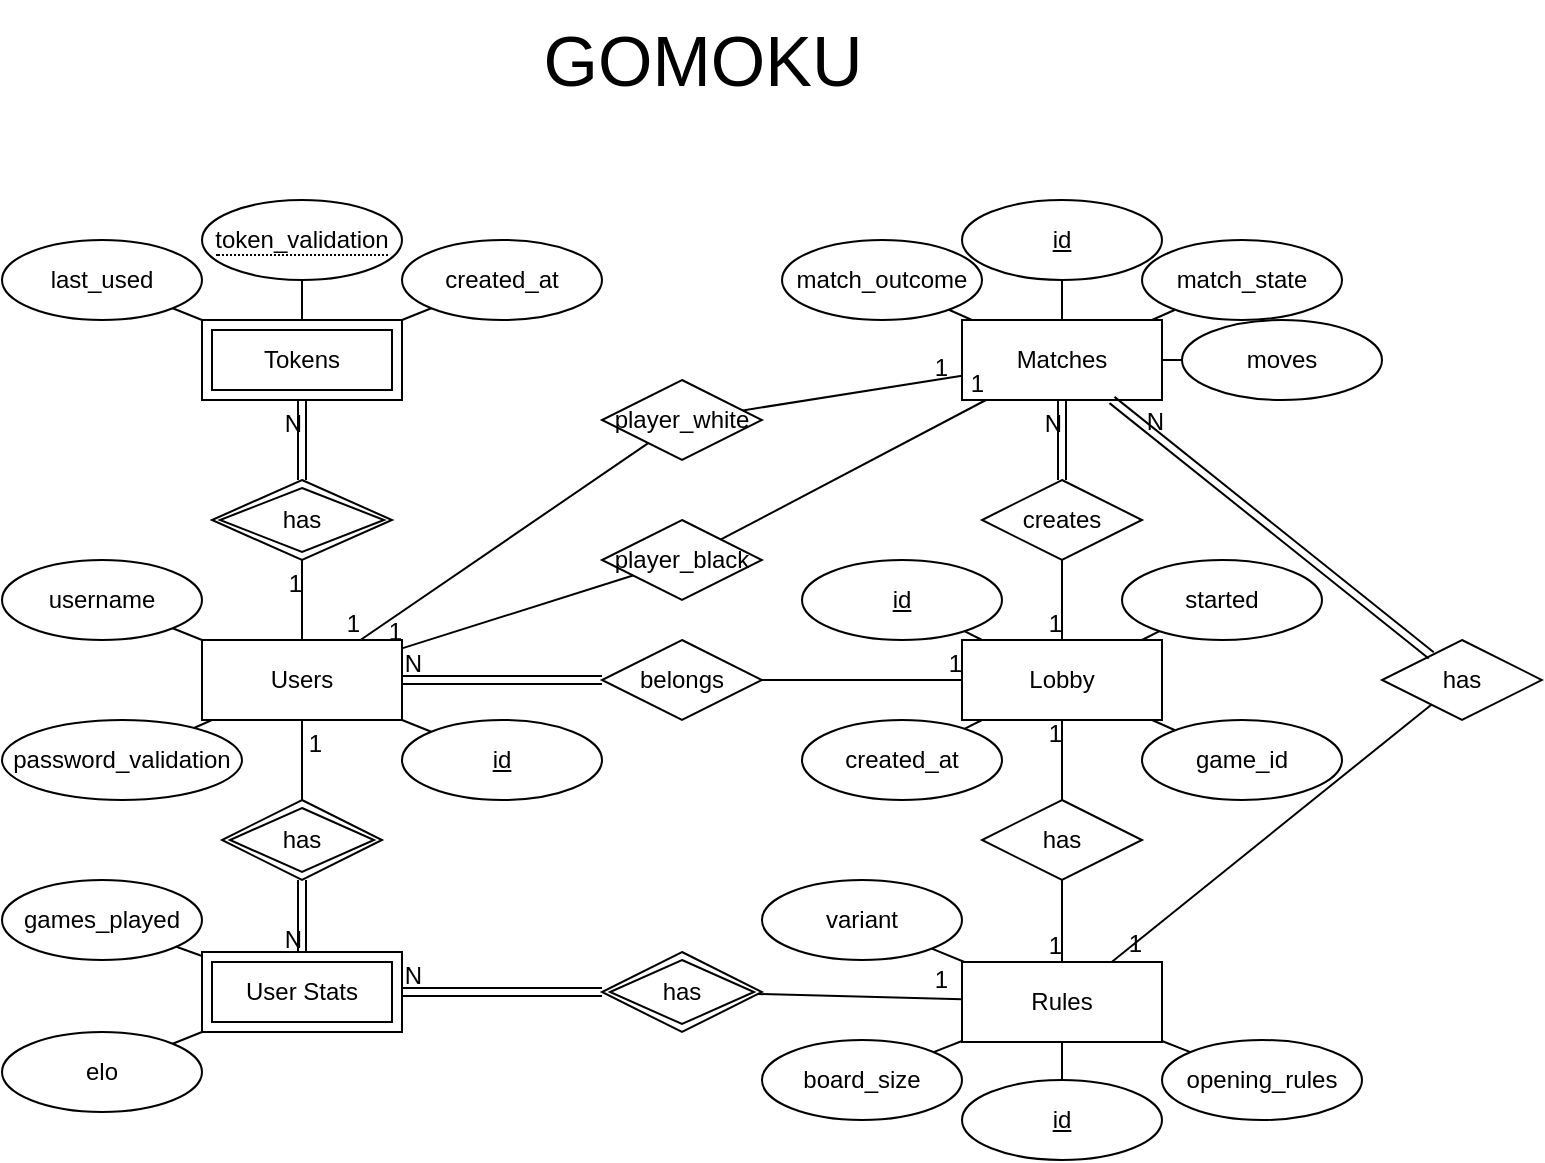 <mxfile version="22.1.2" type="device" pages="2">
  <diagram name="diagram wo res" id="w9ihNUBb9Rjg-Ea71THt">
    <mxGraphModel dx="1416" dy="818" grid="1" gridSize="10" guides="1" tooltips="1" connect="1" arrows="1" fold="1" page="0" pageScale="1" pageWidth="827" pageHeight="1169" math="0" shadow="0">
      <root>
        <mxCell id="0" />
        <mxCell id="1" parent="0" />
        <mxCell id="57" value="GOMOKU" style="text;html=1;align=center;verticalAlign=middle;resizable=0;points=[];autosize=1;strokeColor=none;fillColor=none;fontSize=35;" parent="1" vertex="1">
          <mxGeometry x="390" y="150" width="180" height="60" as="geometry" />
        </mxCell>
        <mxCell id="2Wch5md70ntPF7iY55qb-350" value="" style="group" vertex="1" connectable="0" parent="1">
          <mxGeometry x="130" y="250" width="770" height="480" as="geometry" />
        </mxCell>
        <mxCell id="339" value="player_black" style="shape=rhombus;perimeter=rhombusPerimeter;whiteSpace=wrap;html=1;align=center;" parent="2Wch5md70ntPF7iY55qb-350" vertex="1">
          <mxGeometry x="300" y="160" width="80" height="40" as="geometry" />
        </mxCell>
        <mxCell id="yqkwtP5y6iGvj30xNfCS-2" value="Users" style="whiteSpace=wrap;html=1;align=center;container=0;" parent="2Wch5md70ntPF7iY55qb-350" vertex="1">
          <mxGeometry x="100" y="220" width="100" height="40" as="geometry" />
        </mxCell>
        <mxCell id="yqkwtP5y6iGvj30xNfCS-3" value="username" style="ellipse;whiteSpace=wrap;html=1;align=center;container=0;" parent="2Wch5md70ntPF7iY55qb-350" vertex="1">
          <mxGeometry y="180" width="100" height="40" as="geometry" />
        </mxCell>
        <mxCell id="yqkwtP5y6iGvj30xNfCS-4" value="id" style="ellipse;whiteSpace=wrap;html=1;align=center;fontStyle=4;container=0;" parent="2Wch5md70ntPF7iY55qb-350" vertex="1">
          <mxGeometry x="200" y="260" width="100" height="40" as="geometry" />
        </mxCell>
        <mxCell id="yqkwtP5y6iGvj30xNfCS-15" value="" style="endArrow=none;html=1;rounded=0;" parent="2Wch5md70ntPF7iY55qb-350" source="yqkwtP5y6iGvj30xNfCS-4" target="yqkwtP5y6iGvj30xNfCS-2" edge="1">
          <mxGeometry relative="1" as="geometry">
            <mxPoint x="-81" y="440" as="sourcePoint" />
            <mxPoint x="79" y="440" as="targetPoint" />
          </mxGeometry>
        </mxCell>
        <mxCell id="yqkwtP5y6iGvj30xNfCS-16" value="" style="endArrow=none;html=1;rounded=0;" parent="2Wch5md70ntPF7iY55qb-350" source="yqkwtP5y6iGvj30xNfCS-3" target="yqkwtP5y6iGvj30xNfCS-2" edge="1">
          <mxGeometry relative="1" as="geometry">
            <mxPoint x="-81" y="440" as="sourcePoint" />
            <mxPoint x="79" y="440" as="targetPoint" />
          </mxGeometry>
        </mxCell>
        <mxCell id="yqkwtP5y6iGvj30xNfCS-19" value="elo" style="ellipse;whiteSpace=wrap;html=1;align=center;container=0;" parent="2Wch5md70ntPF7iY55qb-350" vertex="1">
          <mxGeometry y="416" width="100" height="40" as="geometry" />
        </mxCell>
        <mxCell id="yqkwtP5y6iGvj30xNfCS-31" value="password_validation" style="ellipse;whiteSpace=wrap;html=1;align=center;container=0;" parent="2Wch5md70ntPF7iY55qb-350" vertex="1">
          <mxGeometry y="260" width="120" height="40" as="geometry" />
        </mxCell>
        <mxCell id="4" value="match_outcome" style="ellipse;whiteSpace=wrap;html=1;align=center;container=0;" parent="2Wch5md70ntPF7iY55qb-350" vertex="1">
          <mxGeometry x="390" y="20" width="100" height="40" as="geometry" />
        </mxCell>
        <mxCell id="5" value="" style="endArrow=none;html=1;rounded=0;" parent="2Wch5md70ntPF7iY55qb-350" source="287" target="4" edge="1">
          <mxGeometry relative="1" as="geometry">
            <mxPoint x="480" y="60" as="sourcePoint" />
            <mxPoint x="637.5" y="395" as="targetPoint" />
          </mxGeometry>
        </mxCell>
        <mxCell id="19" value="created_at" style="ellipse;whiteSpace=wrap;html=1;align=center;container=0;" parent="2Wch5md70ntPF7iY55qb-350" vertex="1">
          <mxGeometry x="200" y="20" width="100" height="40" as="geometry" />
        </mxCell>
        <mxCell id="20" value="last_used" style="ellipse;whiteSpace=wrap;html=1;align=center;container=0;" parent="2Wch5md70ntPF7iY55qb-350" vertex="1">
          <mxGeometry y="20" width="100" height="40" as="geometry" />
        </mxCell>
        <mxCell id="21" value="" style="endArrow=none;html=1;rounded=0;" parent="2Wch5md70ntPF7iY55qb-350" source="39" target="20" edge="1">
          <mxGeometry relative="1" as="geometry">
            <mxPoint x="-181.0" y="360.0" as="sourcePoint" />
            <mxPoint x="-1" y="290" as="targetPoint" />
          </mxGeometry>
        </mxCell>
        <mxCell id="22" value="" style="endArrow=none;html=1;rounded=0;" parent="2Wch5md70ntPF7iY55qb-350" source="39" target="19" edge="1">
          <mxGeometry relative="1" as="geometry">
            <mxPoint x="-211.046" y="360.0" as="sourcePoint" />
            <mxPoint x="-1" y="290" as="targetPoint" />
          </mxGeometry>
        </mxCell>
        <mxCell id="38" value="has" style="shape=rhombus;double=1;perimeter=rhombusPerimeter;whiteSpace=wrap;html=1;align=center;container=0;" parent="2Wch5md70ntPF7iY55qb-350" vertex="1">
          <mxGeometry x="105" y="140" width="90" height="40" as="geometry" />
        </mxCell>
        <mxCell id="39" value="Tokens" style="shape=ext;margin=3;double=1;whiteSpace=wrap;html=1;align=center;container=0;" parent="2Wch5md70ntPF7iY55qb-350" vertex="1">
          <mxGeometry x="100" y="60" width="100" height="40" as="geometry" />
        </mxCell>
        <mxCell id="44" value="" style="endArrow=none;html=1;rounded=0;" parent="2Wch5md70ntPF7iY55qb-350" source="38" target="yqkwtP5y6iGvj30xNfCS-2" edge="1">
          <mxGeometry relative="1" as="geometry">
            <mxPoint x="-261" y="310" as="sourcePoint" />
            <mxPoint x="-101" y="310" as="targetPoint" />
          </mxGeometry>
        </mxCell>
        <mxCell id="45" value="1" style="resizable=0;html=1;align=right;verticalAlign=bottom;container=0;" parent="44" connectable="0" vertex="1">
          <mxGeometry relative="1" as="geometry">
            <mxPoint as="offset" />
          </mxGeometry>
        </mxCell>
        <mxCell id="77" value="" style="endArrow=none;html=1;rounded=0;" parent="2Wch5md70ntPF7iY55qb-350" source="yqkwtP5y6iGvj30xNfCS-19" target="178" edge="1">
          <mxGeometry width="50" height="50" relative="1" as="geometry">
            <mxPoint x="-30" y="470" as="sourcePoint" />
            <mxPoint x="20" y="420" as="targetPoint" />
          </mxGeometry>
        </mxCell>
        <mxCell id="123" value="" style="shape=link;html=1;rounded=0;" parent="2Wch5md70ntPF7iY55qb-350" source="38" target="39" edge="1">
          <mxGeometry relative="1" as="geometry">
            <mxPoint x="-10" y="280" as="sourcePoint" />
            <mxPoint x="150" y="280" as="targetPoint" />
          </mxGeometry>
        </mxCell>
        <mxCell id="124" value="N" style="resizable=0;html=1;align=right;verticalAlign=bottom;container=0;" parent="123" connectable="0" vertex="1">
          <mxGeometry relative="1" as="geometry">
            <mxPoint as="offset" />
          </mxGeometry>
        </mxCell>
        <mxCell id="130" value="Rules" style="whiteSpace=wrap;html=1;align=center;container=0;" parent="2Wch5md70ntPF7iY55qb-350" vertex="1">
          <mxGeometry x="480" y="381" width="100" height="40" as="geometry" />
        </mxCell>
        <mxCell id="161" value="board_size" style="ellipse;whiteSpace=wrap;html=1;align=center;container=0;" parent="2Wch5md70ntPF7iY55qb-350" vertex="1">
          <mxGeometry x="380" y="420" width="100" height="40" as="geometry" />
        </mxCell>
        <mxCell id="116" value="" style="endArrow=none;html=1;rounded=0;" parent="2Wch5md70ntPF7iY55qb-350" source="130" target="161" edge="1">
          <mxGeometry relative="1" as="geometry">
            <mxPoint x="757.5" y="254.924" as="sourcePoint" />
            <mxPoint x="870.0" y="205.0" as="targetPoint" />
          </mxGeometry>
        </mxCell>
        <mxCell id="162" value="opening_rules" style="ellipse;whiteSpace=wrap;html=1;align=center;container=0;" parent="2Wch5md70ntPF7iY55qb-350" vertex="1">
          <mxGeometry x="580" y="420" width="100" height="40" as="geometry" />
        </mxCell>
        <mxCell id="108" value="" style="endArrow=none;html=1;rounded=0;" parent="2Wch5md70ntPF7iY55qb-350" source="130" target="162" edge="1">
          <mxGeometry relative="1" as="geometry">
            <mxPoint x="807.5" y="255.0" as="sourcePoint" />
            <mxPoint x="870.0" y="285.0" as="targetPoint" />
          </mxGeometry>
        </mxCell>
        <mxCell id="163" value="variant" style="ellipse;whiteSpace=wrap;html=1;align=center;container=0;" parent="2Wch5md70ntPF7iY55qb-350" vertex="1">
          <mxGeometry x="380" y="340" width="100" height="40" as="geometry" />
        </mxCell>
        <mxCell id="119" value="" style="endArrow=none;html=1;rounded=0;" parent="2Wch5md70ntPF7iY55qb-350" source="130" target="163" edge="1">
          <mxGeometry relative="1" as="geometry">
            <mxPoint x="857.5" y="255.0" as="sourcePoint" />
            <mxPoint x="940.0" y="245.0" as="targetPoint" />
          </mxGeometry>
        </mxCell>
        <mxCell id="177" value="&lt;span style=&quot;border-bottom: 1px dotted&quot;&gt;token_validation&lt;/span&gt;" style="ellipse;whiteSpace=wrap;html=1;align=center;container=0;" parent="2Wch5md70ntPF7iY55qb-350" vertex="1">
          <mxGeometry x="100" width="100" height="40" as="geometry" />
        </mxCell>
        <mxCell id="yqkwtP5y6iGvj30xNfCS-44" value="" style="endArrow=none;html=1;rounded=0;" parent="2Wch5md70ntPF7iY55qb-350" source="39" target="177" edge="1">
          <mxGeometry relative="1" as="geometry">
            <mxPoint x="-231.0" y="340.0" as="sourcePoint" />
            <mxPoint x="-250.0" y="400.0" as="targetPoint" />
          </mxGeometry>
        </mxCell>
        <mxCell id="178" value="User Stats" style="shape=ext;margin=3;double=1;whiteSpace=wrap;html=1;align=center;container=0;" parent="2Wch5md70ntPF7iY55qb-350" vertex="1">
          <mxGeometry x="100" y="376" width="100" height="40" as="geometry" />
        </mxCell>
        <mxCell id="184" value="has" style="shape=rhombus;double=1;perimeter=rhombusPerimeter;whiteSpace=wrap;html=1;align=center;container=0;" parent="2Wch5md70ntPF7iY55qb-350" vertex="1">
          <mxGeometry x="300" y="376" width="80" height="40" as="geometry" />
        </mxCell>
        <mxCell id="186" value="has" style="shape=rhombus;double=1;perimeter=rhombusPerimeter;whiteSpace=wrap;html=1;align=center;container=0;" parent="2Wch5md70ntPF7iY55qb-350" vertex="1">
          <mxGeometry x="110" y="300" width="80" height="40" as="geometry" />
        </mxCell>
        <mxCell id="187" value="" style="endArrow=none;html=1;rounded=0;" parent="2Wch5md70ntPF7iY55qb-350" source="186" target="yqkwtP5y6iGvj30xNfCS-2" edge="1">
          <mxGeometry relative="1" as="geometry">
            <mxPoint x="150" y="195" as="sourcePoint" />
            <mxPoint x="310" y="195" as="targetPoint" />
          </mxGeometry>
        </mxCell>
        <mxCell id="188" value="1" style="resizable=0;html=1;align=right;verticalAlign=bottom;container=0;" parent="187" connectable="0" vertex="1">
          <mxGeometry relative="1" as="geometry">
            <mxPoint x="10" as="offset" />
          </mxGeometry>
        </mxCell>
        <mxCell id="189" value="" style="shape=link;html=1;rounded=0;" parent="2Wch5md70ntPF7iY55qb-350" source="186" target="178" edge="1">
          <mxGeometry relative="1" as="geometry">
            <mxPoint x="150" y="195" as="sourcePoint" />
            <mxPoint x="310" y="195" as="targetPoint" />
          </mxGeometry>
        </mxCell>
        <mxCell id="190" value="N" style="resizable=0;html=1;align=right;verticalAlign=bottom;container=0;" parent="189" connectable="0" vertex="1">
          <mxGeometry relative="1" as="geometry">
            <mxPoint y="20" as="offset" />
          </mxGeometry>
        </mxCell>
        <mxCell id="194" value="" style="endArrow=none;html=1;rounded=0;" parent="2Wch5md70ntPF7iY55qb-350" source="288" target="130" edge="1">
          <mxGeometry relative="1" as="geometry">
            <mxPoint x="686.179" y="253.089" as="sourcePoint" />
            <mxPoint x="350" y="175" as="targetPoint" />
          </mxGeometry>
        </mxCell>
        <mxCell id="195" value="1" style="resizable=0;html=1;align=right;verticalAlign=bottom;container=0;" parent="194" connectable="0" vertex="1">
          <mxGeometry relative="1" as="geometry">
            <mxPoint x="-64" y="64" as="offset" />
          </mxGeometry>
        </mxCell>
        <mxCell id="127" value="" style="endArrow=none;html=1;rounded=0;" parent="2Wch5md70ntPF7iY55qb-350" source="184" target="130" edge="1">
          <mxGeometry relative="1" as="geometry">
            <mxPoint x="450" y="401" as="sourcePoint" />
            <mxPoint x="587.5" y="345.0" as="targetPoint" />
          </mxGeometry>
        </mxCell>
        <mxCell id="128" value="1" style="resizable=0;html=1;align=right;verticalAlign=bottom;container=0;" parent="127" connectable="0" vertex="1">
          <mxGeometry relative="1" as="geometry">
            <mxPoint x="45" as="offset" />
          </mxGeometry>
        </mxCell>
        <mxCell id="207" value="" style="shape=link;html=1;rounded=0;" parent="2Wch5md70ntPF7iY55qb-350" source="184" target="178" edge="1">
          <mxGeometry relative="1" as="geometry">
            <mxPoint x="310" y="410" as="sourcePoint" />
            <mxPoint x="170" y="545" as="targetPoint" />
          </mxGeometry>
        </mxCell>
        <mxCell id="208" value="N" style="resizable=0;html=1;align=right;verticalAlign=bottom;container=0;" parent="207" connectable="0" vertex="1">
          <mxGeometry relative="1" as="geometry">
            <mxPoint x="-40" as="offset" />
          </mxGeometry>
        </mxCell>
        <mxCell id="209" value="id" style="ellipse;whiteSpace=wrap;html=1;align=center;fontStyle=4;container=0;" parent="2Wch5md70ntPF7iY55qb-350" vertex="1">
          <mxGeometry x="480" y="440" width="100" height="40" as="geometry" />
        </mxCell>
        <mxCell id="210" value="" style="endArrow=none;html=1;rounded=0;" parent="2Wch5md70ntPF7iY55qb-350" source="130" target="209" edge="1">
          <mxGeometry relative="1" as="geometry">
            <mxPoint x="160" y="165" as="sourcePoint" />
            <mxPoint x="320" y="165" as="targetPoint" />
          </mxGeometry>
        </mxCell>
        <mxCell id="242" value="match_state" style="ellipse;whiteSpace=wrap;html=1;align=center;container=0;" parent="2Wch5md70ntPF7iY55qb-350" vertex="1">
          <mxGeometry x="570" y="20" width="100" height="40" as="geometry" />
        </mxCell>
        <mxCell id="243" value="" style="endArrow=none;html=1;rounded=0;" parent="2Wch5md70ntPF7iY55qb-350" source="287" target="242" edge="1">
          <mxGeometry relative="1" as="geometry">
            <mxPoint x="580" y="80" as="sourcePoint" />
            <mxPoint x="360" y="135" as="targetPoint" />
          </mxGeometry>
        </mxCell>
        <mxCell id="244" value="" style="endArrow=none;html=1;rounded=0;" parent="2Wch5md70ntPF7iY55qb-350" source="yqkwtP5y6iGvj30xNfCS-2" target="yqkwtP5y6iGvj30xNfCS-31" edge="1">
          <mxGeometry relative="1" as="geometry">
            <mxPoint x="-30" y="100" as="sourcePoint" />
            <mxPoint x="130" y="100" as="targetPoint" />
          </mxGeometry>
        </mxCell>
        <mxCell id="9" value="games_played" style="ellipse;whiteSpace=wrap;html=1;align=center;container=0;" parent="2Wch5md70ntPF7iY55qb-350" vertex="1">
          <mxGeometry y="340" width="100" height="40" as="geometry" />
        </mxCell>
        <mxCell id="76" value="" style="endArrow=none;html=1;rounded=0;" parent="2Wch5md70ntPF7iY55qb-350" source="178" target="9" edge="1">
          <mxGeometry width="50" height="50" relative="1" as="geometry">
            <mxPoint x="-30" y="470" as="sourcePoint" />
            <mxPoint x="20" y="420" as="targetPoint" />
          </mxGeometry>
        </mxCell>
        <mxCell id="287" value="Matches" style="whiteSpace=wrap;html=1;align=center;container=0;" parent="2Wch5md70ntPF7iY55qb-350" vertex="1">
          <mxGeometry x="480" y="60" width="100" height="40" as="geometry" />
        </mxCell>
        <mxCell id="288" value="has" style="shape=rhombus;perimeter=rhombusPerimeter;whiteSpace=wrap;html=1;align=center;container=0;" parent="2Wch5md70ntPF7iY55qb-350" vertex="1">
          <mxGeometry x="690" y="220" width="80" height="40" as="geometry" />
        </mxCell>
        <mxCell id="297" value="Lobby" style="whiteSpace=wrap;html=1;align=center;container=0;" parent="2Wch5md70ntPF7iY55qb-350" vertex="1">
          <mxGeometry x="480" y="220" width="100" height="40" as="geometry" />
        </mxCell>
        <mxCell id="298" value="id" style="ellipse;whiteSpace=wrap;html=1;align=center;fontStyle=4;container=0;" parent="2Wch5md70ntPF7iY55qb-350" vertex="1">
          <mxGeometry x="400" y="180" width="100" height="40" as="geometry" />
        </mxCell>
        <mxCell id="299" value="" style="endArrow=none;html=1;rounded=0;" parent="2Wch5md70ntPF7iY55qb-350" source="297" target="298" edge="1">
          <mxGeometry width="50" height="50" relative="1" as="geometry">
            <mxPoint x="140" y="240" as="sourcePoint" />
            <mxPoint x="190" y="190" as="targetPoint" />
          </mxGeometry>
        </mxCell>
        <mxCell id="300" value="created_at" style="ellipse;whiteSpace=wrap;html=1;align=center;container=0;" parent="2Wch5md70ntPF7iY55qb-350" vertex="1">
          <mxGeometry x="400" y="260" width="100" height="40" as="geometry" />
        </mxCell>
        <mxCell id="301" value="" style="endArrow=none;html=1;rounded=0;" parent="2Wch5md70ntPF7iY55qb-350" source="300" target="297" edge="1">
          <mxGeometry width="50" height="50" relative="1" as="geometry">
            <mxPoint x="140" y="240" as="sourcePoint" />
            <mxPoint x="190" y="190" as="targetPoint" />
          </mxGeometry>
        </mxCell>
        <mxCell id="303" value="belongs" style="shape=rhombus;perimeter=rhombusPerimeter;whiteSpace=wrap;html=1;align=center;container=0;" parent="2Wch5md70ntPF7iY55qb-350" vertex="1">
          <mxGeometry x="300" y="220" width="80" height="40" as="geometry" />
        </mxCell>
        <mxCell id="306" value="has" style="shape=rhombus;perimeter=rhombusPerimeter;whiteSpace=wrap;html=1;align=center;container=0;" parent="2Wch5md70ntPF7iY55qb-350" vertex="1">
          <mxGeometry x="490" y="300" width="80" height="40" as="geometry" />
        </mxCell>
        <mxCell id="309" value="creates" style="shape=rhombus;perimeter=rhombusPerimeter;whiteSpace=wrap;html=1;align=center;container=0;" parent="2Wch5md70ntPF7iY55qb-350" vertex="1">
          <mxGeometry x="490" y="140" width="80" height="40" as="geometry" />
        </mxCell>
        <mxCell id="314" value="" style="shape=link;html=1;rounded=0;" parent="2Wch5md70ntPF7iY55qb-350" source="288" target="287" edge="1">
          <mxGeometry relative="1" as="geometry">
            <mxPoint x="686.122" y="226.939" as="sourcePoint" />
            <mxPoint x="320" y="220" as="targetPoint" />
          </mxGeometry>
        </mxCell>
        <mxCell id="315" value="N" style="resizable=0;html=1;align=right;verticalAlign=bottom;container=0;" parent="314" connectable="0" vertex="1">
          <mxGeometry x="1" relative="1" as="geometry">
            <mxPoint x="27" y="20" as="offset" />
          </mxGeometry>
        </mxCell>
        <mxCell id="316" value="" style="shape=link;html=1;rounded=0;" parent="2Wch5md70ntPF7iY55qb-350" source="303" target="yqkwtP5y6iGvj30xNfCS-2" edge="1">
          <mxGeometry relative="1" as="geometry">
            <mxPoint x="120" y="220" as="sourcePoint" />
            <mxPoint x="270" y="180" as="targetPoint" />
          </mxGeometry>
        </mxCell>
        <mxCell id="317" value="N" style="resizable=0;html=1;align=right;verticalAlign=bottom;container=0;" parent="316" connectable="0" vertex="1">
          <mxGeometry x="1" relative="1" as="geometry">
            <mxPoint x="10" as="offset" />
          </mxGeometry>
        </mxCell>
        <mxCell id="318" value="" style="endArrow=none;html=1;rounded=0;" parent="2Wch5md70ntPF7iY55qb-350" source="303" target="297" edge="1">
          <mxGeometry relative="1" as="geometry">
            <mxPoint x="460" y="240" as="sourcePoint" />
            <mxPoint x="380" y="220" as="targetPoint" />
          </mxGeometry>
        </mxCell>
        <mxCell id="319" value="1" style="resizable=0;html=1;align=right;verticalAlign=bottom;container=0;" parent="318" connectable="0" vertex="1">
          <mxGeometry x="1" relative="1" as="geometry" />
        </mxCell>
        <mxCell id="320" value="" style="endArrow=none;html=1;rounded=0;" parent="2Wch5md70ntPF7iY55qb-350" source="306" target="297" edge="1">
          <mxGeometry relative="1" as="geometry">
            <mxPoint x="160" y="220" as="sourcePoint" />
            <mxPoint x="320" y="220" as="targetPoint" />
          </mxGeometry>
        </mxCell>
        <mxCell id="321" value="1" style="resizable=0;html=1;align=right;verticalAlign=bottom;container=0;" parent="320" connectable="0" vertex="1">
          <mxGeometry x="1" relative="1" as="geometry">
            <mxPoint y="15" as="offset" />
          </mxGeometry>
        </mxCell>
        <mxCell id="322" value="" style="endArrow=none;html=1;rounded=0;" parent="2Wch5md70ntPF7iY55qb-350" source="306" target="130" edge="1">
          <mxGeometry relative="1" as="geometry">
            <mxPoint x="160" y="220" as="sourcePoint" />
            <mxPoint x="320" y="220" as="targetPoint" />
          </mxGeometry>
        </mxCell>
        <mxCell id="323" value="1" style="resizable=0;html=1;align=right;verticalAlign=bottom;container=0;" parent="322" connectable="0" vertex="1">
          <mxGeometry x="1" relative="1" as="geometry" />
        </mxCell>
        <mxCell id="324" value="" style="endArrow=none;html=1;rounded=0;" parent="2Wch5md70ntPF7iY55qb-350" source="309" target="297" edge="1">
          <mxGeometry relative="1" as="geometry">
            <mxPoint x="160" y="220" as="sourcePoint" />
            <mxPoint x="320" y="220" as="targetPoint" />
          </mxGeometry>
        </mxCell>
        <mxCell id="325" value="1" style="resizable=0;html=1;align=right;verticalAlign=bottom;container=0;" parent="324" connectable="0" vertex="1">
          <mxGeometry x="1" relative="1" as="geometry" />
        </mxCell>
        <mxCell id="326" value="" style="shape=link;html=1;rounded=0;" parent="2Wch5md70ntPF7iY55qb-350" source="309" target="287" edge="1">
          <mxGeometry relative="1" as="geometry">
            <mxPoint x="160" y="220" as="sourcePoint" />
            <mxPoint x="320" y="220" as="targetPoint" />
          </mxGeometry>
        </mxCell>
        <mxCell id="327" value="N" style="resizable=0;html=1;align=right;verticalAlign=bottom;container=0;" parent="326" connectable="0" vertex="1">
          <mxGeometry x="1" relative="1" as="geometry">
            <mxPoint y="20" as="offset" />
          </mxGeometry>
        </mxCell>
        <mxCell id="329" value="moves" style="ellipse;whiteSpace=wrap;html=1;align=center;container=0;" parent="2Wch5md70ntPF7iY55qb-350" vertex="1">
          <mxGeometry x="590" y="60" width="100" height="40" as="geometry" />
        </mxCell>
        <mxCell id="330" value="id" style="ellipse;whiteSpace=wrap;html=1;align=center;fontStyle=4;container=0;" parent="2Wch5md70ntPF7iY55qb-350" vertex="1">
          <mxGeometry x="480" width="100" height="40" as="geometry" />
        </mxCell>
        <mxCell id="331" value="player_white" style="shape=rhombus;perimeter=rhombusPerimeter;whiteSpace=wrap;html=1;align=center;container=0;" parent="2Wch5md70ntPF7iY55qb-350" vertex="1">
          <mxGeometry x="300" y="90" width="80" height="40" as="geometry" />
        </mxCell>
        <mxCell id="yqkwtP5y6iGvj30xNfCS-12" value="" style="endArrow=none;html=1;rounded=0;" parent="2Wch5md70ntPF7iY55qb-350" source="330" target="287" edge="1">
          <mxGeometry relative="1" as="geometry">
            <mxPoint x="530" y="30" as="sourcePoint" />
            <mxPoint x="530" y="60" as="targetPoint" />
          </mxGeometry>
        </mxCell>
        <mxCell id="334" value="" style="endArrow=none;html=1;rounded=0;" parent="2Wch5md70ntPF7iY55qb-350" source="329" target="287" edge="1">
          <mxGeometry relative="1" as="geometry">
            <mxPoint x="460.0" y="80" as="sourcePoint" />
            <mxPoint x="370" y="200" as="targetPoint" />
          </mxGeometry>
        </mxCell>
        <mxCell id="335" value="" style="endArrow=none;html=1;rounded=0;" parent="2Wch5md70ntPF7iY55qb-350" source="331" target="287" edge="1">
          <mxGeometry relative="1" as="geometry">
            <mxPoint x="170" y="250" as="sourcePoint" />
            <mxPoint x="330" y="250" as="targetPoint" />
          </mxGeometry>
        </mxCell>
        <mxCell id="336" value="1" style="resizable=0;html=1;align=right;verticalAlign=bottom;container=0;" parent="335" connectable="0" vertex="1">
          <mxGeometry x="1" relative="1" as="geometry">
            <mxPoint x="-7" y="5" as="offset" />
          </mxGeometry>
        </mxCell>
        <mxCell id="340" value="" style="endArrow=none;html=1;rounded=0;" parent="2Wch5md70ntPF7iY55qb-350" source="339" target="287" edge="1">
          <mxGeometry relative="1" as="geometry">
            <mxPoint x="440.606" y="150.303" as="sourcePoint" />
            <mxPoint x="790" y="240" as="targetPoint" />
          </mxGeometry>
        </mxCell>
        <mxCell id="341" value="1" style="resizable=0;html=1;align=right;verticalAlign=bottom;" parent="340" connectable="0" vertex="1">
          <mxGeometry x="1" relative="1" as="geometry" />
        </mxCell>
        <mxCell id="342" value="" style="endArrow=none;html=1;rounded=0;" parent="2Wch5md70ntPF7iY55qb-350" source="339" target="yqkwtP5y6iGvj30xNfCS-2" edge="1">
          <mxGeometry relative="1" as="geometry">
            <mxPoint x="530" y="240" as="sourcePoint" />
            <mxPoint x="690" y="240" as="targetPoint" />
          </mxGeometry>
        </mxCell>
        <mxCell id="343" value="1" style="resizable=0;html=1;align=right;verticalAlign=bottom;" parent="342" connectable="0" vertex="1">
          <mxGeometry x="1" relative="1" as="geometry" />
        </mxCell>
        <mxCell id="344" value="" style="endArrow=none;html=1;rounded=0;" parent="2Wch5md70ntPF7iY55qb-350" source="331" target="yqkwtP5y6iGvj30xNfCS-2" edge="1">
          <mxGeometry relative="1" as="geometry">
            <mxPoint x="500" y="240" as="sourcePoint" />
            <mxPoint x="660" y="240" as="targetPoint" />
          </mxGeometry>
        </mxCell>
        <mxCell id="345" value="1" style="resizable=0;html=1;align=right;verticalAlign=bottom;" parent="344" connectable="0" vertex="1">
          <mxGeometry x="1" relative="1" as="geometry" />
        </mxCell>
        <mxCell id="347" value="started" style="ellipse;whiteSpace=wrap;html=1;align=center;" parent="2Wch5md70ntPF7iY55qb-350" vertex="1">
          <mxGeometry x="560" y="180" width="100" height="40" as="geometry" />
        </mxCell>
        <mxCell id="348" value="" style="endArrow=none;html=1;rounded=0;" parent="2Wch5md70ntPF7iY55qb-350" source="297" target="347" edge="1">
          <mxGeometry relative="1" as="geometry">
            <mxPoint x="440" y="240" as="sourcePoint" />
            <mxPoint x="600" y="240" as="targetPoint" />
          </mxGeometry>
        </mxCell>
        <mxCell id="349" value="game_id" style="ellipse;whiteSpace=wrap;html=1;align=center;" parent="2Wch5md70ntPF7iY55qb-350" vertex="1">
          <mxGeometry x="570" y="260" width="100" height="40" as="geometry" />
        </mxCell>
        <mxCell id="350" value="" style="endArrow=none;html=1;rounded=0;" parent="2Wch5md70ntPF7iY55qb-350" source="297" target="349" edge="1">
          <mxGeometry relative="1" as="geometry">
            <mxPoint x="440" y="240" as="sourcePoint" />
            <mxPoint x="600" y="240" as="targetPoint" />
          </mxGeometry>
        </mxCell>
      </root>
    </mxGraphModel>
  </diagram>
  <diagram id="ZkWVsivCgGSlaRpEIkhv" name="diagram">
    <mxGraphModel dx="1416" dy="818" grid="1" gridSize="10" guides="1" tooltips="1" connect="1" arrows="1" fold="1" page="0" pageScale="1" pageWidth="827" pageHeight="1169" math="0" shadow="0">
      <root>
        <mxCell id="0" />
        <mxCell id="1" parent="0" />
        <mxCell id="fQonCBYiOLAtVd0LjZu8-1" value="Restrictions" style="swimlane;fontStyle=0;childLayout=stackLayout;horizontal=1;startSize=26;horizontalStack=0;resizeParent=1;resizeParentMax=0;resizeLast=0;collapsible=1;marginBottom=0;align=center;fontSize=14;" parent="1" vertex="1">
          <mxGeometry x="720" y="394" width="320" height="176" as="geometry" />
        </mxCell>
        <mxCell id="fQonCBYiOLAtVd0LjZu8-2" value="R1: Must be unique" style="text;strokeColor=none;fillColor=none;spacingLeft=4;spacingRight=4;overflow=hidden;rotatable=0;points=[[0,0.5],[1,0.5]];portConstraint=eastwest;fontSize=12;" parent="fQonCBYiOLAtVd0LjZu8-1" vertex="1">
          <mxGeometry y="26" width="320" height="30" as="geometry" />
        </mxCell>
        <mxCell id="fQonCBYiOLAtVd0LjZu8-3" value="R2 : create_date must be older than last used" style="text;strokeColor=none;fillColor=none;spacingLeft=4;spacingRight=4;overflow=hidden;rotatable=0;points=[[0,0.5],[1,0.5]];portConstraint=eastwest;fontSize=12;" parent="fQonCBYiOLAtVd0LjZu8-1" vertex="1">
          <mxGeometry y="56" width="320" height="30" as="geometry" />
        </mxCell>
        <mxCell id="fQonCBYiOLAtVd0LjZu8-4" value="R3: It can only be: black_won, white_won, draw or none if the match its not yet finished" style="text;strokeColor=none;fillColor=none;spacingLeft=4;spacingRight=4;overflow=hidden;rotatable=0;points=[[0,0.5],[1,0.5]];portConstraint=eastwest;fontSize=12;whiteSpace=wrap;" parent="fQonCBYiOLAtVd0LjZu8-1" vertex="1">
          <mxGeometry y="86" width="320" height="30" as="geometry" />
        </mxCell>
        <mxCell id="fQonCBYiOLAtVd0LjZu8-5" value="R4: It can only be: ongoing, finished" style="text;strokeColor=none;fillColor=none;spacingLeft=4;spacingRight=4;overflow=hidden;rotatable=0;points=[[0,0.5],[1,0.5]];portConstraint=eastwest;fontSize=12;" parent="fQonCBYiOLAtVd0LjZu8-1" vertex="1">
          <mxGeometry y="116" width="320" height="30" as="geometry" />
        </mxCell>
        <mxCell id="fQonCBYiOLAtVd0LjZu8-6" value="R5: Board size its only 15 or 19" style="text;strokeColor=none;fillColor=none;spacingLeft=4;spacingRight=4;overflow=hidden;rotatable=0;points=[[0,0.5],[1,0.5]];portConstraint=eastwest;fontSize=12;" parent="fQonCBYiOLAtVd0LjZu8-1" vertex="1">
          <mxGeometry y="146" width="320" height="30" as="geometry" />
        </mxCell>
        <mxCell id="_GkZHtUso-1NL_-Ys8Fe-1" value="GOMOKU" style="text;html=1;align=center;verticalAlign=middle;resizable=0;points=[];autosize=1;strokeColor=none;fillColor=none;fontSize=35;" parent="1" vertex="1">
          <mxGeometry x="430" width="180" height="60" as="geometry" />
        </mxCell>
        <mxCell id="_GkZHtUso-1NL_-Ys8Fe-2" value="" style="group" parent="1" vertex="1" connectable="0">
          <mxGeometry y="90" width="700" height="480" as="geometry" />
        </mxCell>
        <mxCell id="_GkZHtUso-1NL_-Ys8Fe-3" value="Users" style="whiteSpace=wrap;html=1;align=center;container=0;" parent="_GkZHtUso-1NL_-Ys8Fe-2" vertex="1">
          <mxGeometry x="100" y="220" width="100" height="40" as="geometry" />
        </mxCell>
        <mxCell id="_GkZHtUso-1NL_-Ys8Fe-4" value="username" style="ellipse;whiteSpace=wrap;html=1;align=center;container=0;" parent="_GkZHtUso-1NL_-Ys8Fe-2" vertex="1">
          <mxGeometry y="180" width="100" height="40" as="geometry" />
        </mxCell>
        <mxCell id="_GkZHtUso-1NL_-Ys8Fe-5" value="id" style="ellipse;whiteSpace=wrap;html=1;align=center;fontStyle=4;container=0;" parent="_GkZHtUso-1NL_-Ys8Fe-2" vertex="1">
          <mxGeometry x="200" y="260" width="100" height="40" as="geometry" />
        </mxCell>
        <mxCell id="_GkZHtUso-1NL_-Ys8Fe-6" value="" style="endArrow=none;html=1;rounded=0;" parent="_GkZHtUso-1NL_-Ys8Fe-2" source="_GkZHtUso-1NL_-Ys8Fe-5" target="_GkZHtUso-1NL_-Ys8Fe-3" edge="1">
          <mxGeometry relative="1" as="geometry">
            <mxPoint x="-81" y="440" as="sourcePoint" />
            <mxPoint x="79" y="440" as="targetPoint" />
          </mxGeometry>
        </mxCell>
        <mxCell id="_GkZHtUso-1NL_-Ys8Fe-7" value="" style="endArrow=none;html=1;rounded=0;" parent="_GkZHtUso-1NL_-Ys8Fe-2" source="_GkZHtUso-1NL_-Ys8Fe-4" target="_GkZHtUso-1NL_-Ys8Fe-3" edge="1">
          <mxGeometry relative="1" as="geometry">
            <mxPoint x="-81" y="440" as="sourcePoint" />
            <mxPoint x="79" y="440" as="targetPoint" />
          </mxGeometry>
        </mxCell>
        <mxCell id="_GkZHtUso-1NL_-Ys8Fe-8" value="elo" style="ellipse;whiteSpace=wrap;html=1;align=center;container=0;" parent="_GkZHtUso-1NL_-Ys8Fe-2" vertex="1">
          <mxGeometry y="416" width="100" height="40" as="geometry" />
        </mxCell>
        <mxCell id="_GkZHtUso-1NL_-Ys8Fe-9" value="password_validation" style="ellipse;whiteSpace=wrap;html=1;align=center;container=0;" parent="_GkZHtUso-1NL_-Ys8Fe-2" vertex="1">
          <mxGeometry y="260" width="120" height="40" as="geometry" />
        </mxCell>
        <mxCell id="_GkZHtUso-1NL_-Ys8Fe-10" value="match_outcome" style="ellipse;whiteSpace=wrap;html=1;align=center;container=0;" parent="_GkZHtUso-1NL_-Ys8Fe-2" vertex="1">
          <mxGeometry x="340" y="20" width="100" height="40" as="geometry" />
        </mxCell>
        <mxCell id="_GkZHtUso-1NL_-Ys8Fe-11" value="" style="endArrow=none;html=1;rounded=0;" parent="_GkZHtUso-1NL_-Ys8Fe-2" source="_GkZHtUso-1NL_-Ys8Fe-60" target="_GkZHtUso-1NL_-Ys8Fe-10" edge="1">
          <mxGeometry relative="1" as="geometry">
            <mxPoint x="440" y="60" as="sourcePoint" />
            <mxPoint x="597.5" y="395" as="targetPoint" />
          </mxGeometry>
        </mxCell>
        <mxCell id="_GkZHtUso-1NL_-Ys8Fe-12" value="created_at" style="ellipse;whiteSpace=wrap;html=1;align=center;container=0;" parent="_GkZHtUso-1NL_-Ys8Fe-2" vertex="1">
          <mxGeometry x="200" y="20" width="100" height="40" as="geometry" />
        </mxCell>
        <mxCell id="_GkZHtUso-1NL_-Ys8Fe-13" value="last_used" style="ellipse;whiteSpace=wrap;html=1;align=center;container=0;" parent="_GkZHtUso-1NL_-Ys8Fe-2" vertex="1">
          <mxGeometry y="20" width="100" height="40" as="geometry" />
        </mxCell>
        <mxCell id="_GkZHtUso-1NL_-Ys8Fe-14" value="" style="endArrow=none;html=1;rounded=0;" parent="_GkZHtUso-1NL_-Ys8Fe-2" source="_GkZHtUso-1NL_-Ys8Fe-17" target="_GkZHtUso-1NL_-Ys8Fe-13" edge="1">
          <mxGeometry relative="1" as="geometry">
            <mxPoint x="-181.0" y="360.0" as="sourcePoint" />
            <mxPoint x="-1" y="290" as="targetPoint" />
          </mxGeometry>
        </mxCell>
        <mxCell id="_GkZHtUso-1NL_-Ys8Fe-15" value="" style="endArrow=none;html=1;rounded=0;" parent="_GkZHtUso-1NL_-Ys8Fe-2" source="_GkZHtUso-1NL_-Ys8Fe-17" target="_GkZHtUso-1NL_-Ys8Fe-12" edge="1">
          <mxGeometry relative="1" as="geometry">
            <mxPoint x="-211.046" y="360.0" as="sourcePoint" />
            <mxPoint x="-1" y="290" as="targetPoint" />
          </mxGeometry>
        </mxCell>
        <mxCell id="_GkZHtUso-1NL_-Ys8Fe-16" value="has" style="shape=rhombus;double=1;perimeter=rhombusPerimeter;whiteSpace=wrap;html=1;align=center;container=0;" parent="_GkZHtUso-1NL_-Ys8Fe-2" vertex="1">
          <mxGeometry x="105" y="140" width="90" height="40" as="geometry" />
        </mxCell>
        <mxCell id="_GkZHtUso-1NL_-Ys8Fe-17" value="Tokens" style="shape=ext;margin=3;double=1;whiteSpace=wrap;html=1;align=center;container=0;" parent="_GkZHtUso-1NL_-Ys8Fe-2" vertex="1">
          <mxGeometry x="100" y="60" width="100" height="40" as="geometry" />
        </mxCell>
        <mxCell id="_GkZHtUso-1NL_-Ys8Fe-18" value="" style="endArrow=none;html=1;rounded=0;" parent="_GkZHtUso-1NL_-Ys8Fe-2" source="_GkZHtUso-1NL_-Ys8Fe-16" target="_GkZHtUso-1NL_-Ys8Fe-3" edge="1">
          <mxGeometry relative="1" as="geometry">
            <mxPoint x="-261" y="310" as="sourcePoint" />
            <mxPoint x="-101" y="310" as="targetPoint" />
          </mxGeometry>
        </mxCell>
        <mxCell id="_GkZHtUso-1NL_-Ys8Fe-19" value="1" style="resizable=0;html=1;align=right;verticalAlign=bottom;container=0;" parent="_GkZHtUso-1NL_-Ys8Fe-18" connectable="0" vertex="1">
          <mxGeometry relative="1" as="geometry">
            <mxPoint as="offset" />
          </mxGeometry>
        </mxCell>
        <mxCell id="_GkZHtUso-1NL_-Ys8Fe-20" value="" style="endArrow=none;html=1;rounded=0;" parent="_GkZHtUso-1NL_-Ys8Fe-2" source="_GkZHtUso-1NL_-Ys8Fe-8" target="_GkZHtUso-1NL_-Ys8Fe-34" edge="1">
          <mxGeometry width="50" height="50" relative="1" as="geometry">
            <mxPoint x="-30" y="470" as="sourcePoint" />
            <mxPoint x="20" y="420" as="targetPoint" />
          </mxGeometry>
        </mxCell>
        <mxCell id="_GkZHtUso-1NL_-Ys8Fe-21" value="turn" style="ellipse;whiteSpace=wrap;html=1;align=center;container=0;" parent="_GkZHtUso-1NL_-Ys8Fe-2" vertex="1">
          <mxGeometry x="540" y="20" width="100" height="40" as="geometry" />
        </mxCell>
        <mxCell id="_GkZHtUso-1NL_-Ys8Fe-22" value="" style="endArrow=none;html=1;rounded=0;" parent="_GkZHtUso-1NL_-Ys8Fe-2" source="_GkZHtUso-1NL_-Ys8Fe-60" target="_GkZHtUso-1NL_-Ys8Fe-21" edge="1">
          <mxGeometry relative="1" as="geometry">
            <mxPoint x="540" y="60" as="sourcePoint" />
            <mxPoint x="627.5" y="175" as="targetPoint" />
          </mxGeometry>
        </mxCell>
        <mxCell id="_GkZHtUso-1NL_-Ys8Fe-23" value="" style="shape=link;html=1;rounded=0;" parent="_GkZHtUso-1NL_-Ys8Fe-2" source="_GkZHtUso-1NL_-Ys8Fe-16" target="_GkZHtUso-1NL_-Ys8Fe-17" edge="1">
          <mxGeometry relative="1" as="geometry">
            <mxPoint x="-10" y="280" as="sourcePoint" />
            <mxPoint x="150" y="280" as="targetPoint" />
          </mxGeometry>
        </mxCell>
        <mxCell id="_GkZHtUso-1NL_-Ys8Fe-24" value="N" style="resizable=0;html=1;align=right;verticalAlign=bottom;container=0;" parent="_GkZHtUso-1NL_-Ys8Fe-23" connectable="0" vertex="1">
          <mxGeometry relative="1" as="geometry">
            <mxPoint x="-25" as="offset" />
          </mxGeometry>
        </mxCell>
        <mxCell id="_GkZHtUso-1NL_-Ys8Fe-25" value="Rules" style="whiteSpace=wrap;html=1;align=center;container=0;" parent="_GkZHtUso-1NL_-Ys8Fe-2" vertex="1">
          <mxGeometry x="440" y="381" width="100" height="40" as="geometry" />
        </mxCell>
        <mxCell id="_GkZHtUso-1NL_-Ys8Fe-26" value="board_size" style="ellipse;whiteSpace=wrap;html=1;align=center;container=0;" parent="_GkZHtUso-1NL_-Ys8Fe-2" vertex="1">
          <mxGeometry x="340" y="420" width="100" height="40" as="geometry" />
        </mxCell>
        <mxCell id="_GkZHtUso-1NL_-Ys8Fe-27" value="" style="endArrow=none;html=1;rounded=0;" parent="_GkZHtUso-1NL_-Ys8Fe-2" source="_GkZHtUso-1NL_-Ys8Fe-25" target="_GkZHtUso-1NL_-Ys8Fe-26" edge="1">
          <mxGeometry relative="1" as="geometry">
            <mxPoint x="717.5" y="254.924" as="sourcePoint" />
            <mxPoint x="830.0" y="205.0" as="targetPoint" />
          </mxGeometry>
        </mxCell>
        <mxCell id="_GkZHtUso-1NL_-Ys8Fe-28" value="opening_rules" style="ellipse;whiteSpace=wrap;html=1;align=center;container=0;" parent="_GkZHtUso-1NL_-Ys8Fe-2" vertex="1">
          <mxGeometry x="540" y="420" width="100" height="40" as="geometry" />
        </mxCell>
        <mxCell id="_GkZHtUso-1NL_-Ys8Fe-29" value="" style="endArrow=none;html=1;rounded=0;" parent="_GkZHtUso-1NL_-Ys8Fe-2" source="_GkZHtUso-1NL_-Ys8Fe-25" target="_GkZHtUso-1NL_-Ys8Fe-28" edge="1">
          <mxGeometry relative="1" as="geometry">
            <mxPoint x="767.5" y="255.0" as="sourcePoint" />
            <mxPoint x="830.0" y="285.0" as="targetPoint" />
          </mxGeometry>
        </mxCell>
        <mxCell id="_GkZHtUso-1NL_-Ys8Fe-30" value="variant" style="ellipse;whiteSpace=wrap;html=1;align=center;container=0;" parent="_GkZHtUso-1NL_-Ys8Fe-2" vertex="1">
          <mxGeometry x="340" y="340" width="100" height="40" as="geometry" />
        </mxCell>
        <mxCell id="_GkZHtUso-1NL_-Ys8Fe-31" value="" style="endArrow=none;html=1;rounded=0;" parent="_GkZHtUso-1NL_-Ys8Fe-2" source="_GkZHtUso-1NL_-Ys8Fe-25" target="_GkZHtUso-1NL_-Ys8Fe-30" edge="1">
          <mxGeometry relative="1" as="geometry">
            <mxPoint x="817.5" y="255.0" as="sourcePoint" />
            <mxPoint x="900.0" y="245.0" as="targetPoint" />
          </mxGeometry>
        </mxCell>
        <mxCell id="_GkZHtUso-1NL_-Ys8Fe-32" value="&lt;span style=&quot;border-bottom: 1px dotted&quot;&gt;token_validation&lt;/span&gt;" style="ellipse;whiteSpace=wrap;html=1;align=center;container=0;" parent="_GkZHtUso-1NL_-Ys8Fe-2" vertex="1">
          <mxGeometry x="100" width="100" height="40" as="geometry" />
        </mxCell>
        <mxCell id="_GkZHtUso-1NL_-Ys8Fe-33" value="" style="endArrow=none;html=1;rounded=0;" parent="_GkZHtUso-1NL_-Ys8Fe-2" source="_GkZHtUso-1NL_-Ys8Fe-17" target="_GkZHtUso-1NL_-Ys8Fe-32" edge="1">
          <mxGeometry relative="1" as="geometry">
            <mxPoint x="-231.0" y="340.0" as="sourcePoint" />
            <mxPoint x="-250.0" y="400.0" as="targetPoint" />
          </mxGeometry>
        </mxCell>
        <mxCell id="_GkZHtUso-1NL_-Ys8Fe-34" value="User Stats" style="shape=ext;margin=3;double=1;whiteSpace=wrap;html=1;align=center;container=0;" parent="_GkZHtUso-1NL_-Ys8Fe-2" vertex="1">
          <mxGeometry x="100" y="376" width="100" height="40" as="geometry" />
        </mxCell>
        <mxCell id="_GkZHtUso-1NL_-Ys8Fe-35" value="has" style="shape=rhombus;double=1;perimeter=rhombusPerimeter;whiteSpace=wrap;html=1;align=center;container=0;" parent="_GkZHtUso-1NL_-Ys8Fe-2" vertex="1">
          <mxGeometry x="270" y="381" width="80" height="40" as="geometry" />
        </mxCell>
        <mxCell id="_GkZHtUso-1NL_-Ys8Fe-36" value="has" style="shape=rhombus;double=1;perimeter=rhombusPerimeter;whiteSpace=wrap;html=1;align=center;container=0;" parent="_GkZHtUso-1NL_-Ys8Fe-2" vertex="1">
          <mxGeometry x="110" y="300" width="80" height="40" as="geometry" />
        </mxCell>
        <mxCell id="_GkZHtUso-1NL_-Ys8Fe-37" value="" style="endArrow=none;html=1;rounded=0;" parent="_GkZHtUso-1NL_-Ys8Fe-2" source="_GkZHtUso-1NL_-Ys8Fe-36" target="_GkZHtUso-1NL_-Ys8Fe-3" edge="1">
          <mxGeometry relative="1" as="geometry">
            <mxPoint x="150" y="195" as="sourcePoint" />
            <mxPoint x="310" y="195" as="targetPoint" />
          </mxGeometry>
        </mxCell>
        <mxCell id="_GkZHtUso-1NL_-Ys8Fe-38" value="1" style="resizable=0;html=1;align=right;verticalAlign=bottom;container=0;" parent="_GkZHtUso-1NL_-Ys8Fe-37" connectable="0" vertex="1">
          <mxGeometry relative="1" as="geometry">
            <mxPoint x="10" as="offset" />
          </mxGeometry>
        </mxCell>
        <mxCell id="_GkZHtUso-1NL_-Ys8Fe-39" value="" style="shape=link;html=1;rounded=0;" parent="_GkZHtUso-1NL_-Ys8Fe-2" source="_GkZHtUso-1NL_-Ys8Fe-36" target="_GkZHtUso-1NL_-Ys8Fe-34" edge="1">
          <mxGeometry relative="1" as="geometry">
            <mxPoint x="150" y="195" as="sourcePoint" />
            <mxPoint x="310" y="195" as="targetPoint" />
          </mxGeometry>
        </mxCell>
        <mxCell id="_GkZHtUso-1NL_-Ys8Fe-40" value="N" style="resizable=0;html=1;align=right;verticalAlign=bottom;container=0;" parent="_GkZHtUso-1NL_-Ys8Fe-39" connectable="0" vertex="1">
          <mxGeometry relative="1" as="geometry">
            <mxPoint y="20" as="offset" />
          </mxGeometry>
        </mxCell>
        <mxCell id="_GkZHtUso-1NL_-Ys8Fe-41" value="" style="endArrow=none;html=1;rounded=0;" parent="_GkZHtUso-1NL_-Ys8Fe-2" source="_GkZHtUso-1NL_-Ys8Fe-61" target="_GkZHtUso-1NL_-Ys8Fe-25" edge="1">
          <mxGeometry relative="1" as="geometry">
            <mxPoint x="490" y="180" as="sourcePoint" />
            <mxPoint x="310" y="175" as="targetPoint" />
          </mxGeometry>
        </mxCell>
        <mxCell id="_GkZHtUso-1NL_-Ys8Fe-42" value="1" style="resizable=0;html=1;align=right;verticalAlign=bottom;container=0;" parent="_GkZHtUso-1NL_-Ys8Fe-41" connectable="0" vertex="1">
          <mxGeometry relative="1" as="geometry">
            <mxPoint x="-64" y="59" as="offset" />
          </mxGeometry>
        </mxCell>
        <mxCell id="_GkZHtUso-1NL_-Ys8Fe-43" value="" style="endArrow=none;html=1;rounded=0;" parent="_GkZHtUso-1NL_-Ys8Fe-2" source="_GkZHtUso-1NL_-Ys8Fe-35" target="_GkZHtUso-1NL_-Ys8Fe-25" edge="1">
          <mxGeometry relative="1" as="geometry">
            <mxPoint x="700" y="245.0" as="sourcePoint" />
            <mxPoint x="487.5" y="345.0" as="targetPoint" />
          </mxGeometry>
        </mxCell>
        <mxCell id="_GkZHtUso-1NL_-Ys8Fe-44" value="1" style="resizable=0;html=1;align=right;verticalAlign=bottom;container=0;" parent="_GkZHtUso-1NL_-Ys8Fe-43" connectable="0" vertex="1">
          <mxGeometry relative="1" as="geometry">
            <mxPoint x="45" as="offset" />
          </mxGeometry>
        </mxCell>
        <mxCell id="_GkZHtUso-1NL_-Ys8Fe-45" value="" style="shape=link;html=1;rounded=0;" parent="_GkZHtUso-1NL_-Ys8Fe-2" source="_GkZHtUso-1NL_-Ys8Fe-35" target="_GkZHtUso-1NL_-Ys8Fe-34" edge="1">
          <mxGeometry relative="1" as="geometry">
            <mxPoint x="310" y="410" as="sourcePoint" />
            <mxPoint x="170" y="545" as="targetPoint" />
          </mxGeometry>
        </mxCell>
        <mxCell id="_GkZHtUso-1NL_-Ys8Fe-46" value="N" style="resizable=0;html=1;align=right;verticalAlign=bottom;container=0;" parent="_GkZHtUso-1NL_-Ys8Fe-45" connectable="0" vertex="1">
          <mxGeometry relative="1" as="geometry">
            <mxPoint x="-26" y="1" as="offset" />
          </mxGeometry>
        </mxCell>
        <mxCell id="_GkZHtUso-1NL_-Ys8Fe-47" value="id" style="ellipse;whiteSpace=wrap;html=1;align=center;fontStyle=4;container=0;" parent="_GkZHtUso-1NL_-Ys8Fe-2" vertex="1">
          <mxGeometry x="440" y="440" width="100" height="40" as="geometry" />
        </mxCell>
        <mxCell id="_GkZHtUso-1NL_-Ys8Fe-48" value="" style="endArrow=none;html=1;rounded=0;" parent="_GkZHtUso-1NL_-Ys8Fe-2" source="_GkZHtUso-1NL_-Ys8Fe-25" target="_GkZHtUso-1NL_-Ys8Fe-47" edge="1">
          <mxGeometry relative="1" as="geometry">
            <mxPoint x="120" y="165" as="sourcePoint" />
            <mxPoint x="280" y="165" as="targetPoint" />
          </mxGeometry>
        </mxCell>
        <mxCell id="_GkZHtUso-1NL_-Ys8Fe-49" value="match_state" style="ellipse;whiteSpace=wrap;html=1;align=center;container=0;" parent="_GkZHtUso-1NL_-Ys8Fe-2" vertex="1">
          <mxGeometry x="560" y="60" width="100" height="40" as="geometry" />
        </mxCell>
        <mxCell id="_GkZHtUso-1NL_-Ys8Fe-50" value="" style="endArrow=none;html=1;rounded=0;" parent="_GkZHtUso-1NL_-Ys8Fe-2" source="_GkZHtUso-1NL_-Ys8Fe-60" target="_GkZHtUso-1NL_-Ys8Fe-49" edge="1">
          <mxGeometry relative="1" as="geometry">
            <mxPoint x="540" y="80" as="sourcePoint" />
            <mxPoint x="320" y="135" as="targetPoint" />
          </mxGeometry>
        </mxCell>
        <mxCell id="_GkZHtUso-1NL_-Ys8Fe-51" value="" style="endArrow=none;html=1;rounded=0;" parent="_GkZHtUso-1NL_-Ys8Fe-2" source="_GkZHtUso-1NL_-Ys8Fe-3" target="_GkZHtUso-1NL_-Ys8Fe-9" edge="1">
          <mxGeometry relative="1" as="geometry">
            <mxPoint x="-30" y="100" as="sourcePoint" />
            <mxPoint x="130" y="100" as="targetPoint" />
          </mxGeometry>
        </mxCell>
        <mxCell id="_GkZHtUso-1NL_-Ys8Fe-52" value="R1" style="text;html=1;align=center;verticalAlign=middle;resizable=0;points=[];autosize=1;strokeColor=none;fillColor=none;container=0;" parent="_GkZHtUso-1NL_-Ys8Fe-2" vertex="1">
          <mxGeometry x="80" y="200" width="40" height="30" as="geometry" />
        </mxCell>
        <mxCell id="_GkZHtUso-1NL_-Ys8Fe-53" value="R2" style="text;html=1;align=center;verticalAlign=middle;resizable=0;points=[];autosize=1;strokeColor=none;fillColor=none;container=0;" parent="_GkZHtUso-1NL_-Ys8Fe-2" vertex="1">
          <mxGeometry x="180" y="40" width="40" height="30" as="geometry" />
        </mxCell>
        <mxCell id="_GkZHtUso-1NL_-Ys8Fe-54" value="R2" style="text;html=1;align=center;verticalAlign=middle;resizable=0;points=[];autosize=1;strokeColor=none;fillColor=none;container=0;" parent="_GkZHtUso-1NL_-Ys8Fe-2" vertex="1">
          <mxGeometry x="80" y="40" width="40" height="30" as="geometry" />
        </mxCell>
        <mxCell id="_GkZHtUso-1NL_-Ys8Fe-55" value="R3" style="text;html=1;align=center;verticalAlign=middle;resizable=0;points=[];autosize=1;strokeColor=none;fillColor=none;container=0;" parent="_GkZHtUso-1NL_-Ys8Fe-2" vertex="1">
          <mxGeometry x="420" y="40" width="40" height="30" as="geometry" />
        </mxCell>
        <mxCell id="_GkZHtUso-1NL_-Ys8Fe-56" value="R4" style="text;html=1;align=center;verticalAlign=middle;resizable=0;points=[];autosize=1;strokeColor=none;fillColor=none;container=0;" parent="_GkZHtUso-1NL_-Ys8Fe-2" vertex="1">
          <mxGeometry x="530" y="60" width="40" height="30" as="geometry" />
        </mxCell>
        <mxCell id="_GkZHtUso-1NL_-Ys8Fe-57" value="R5" style="text;html=1;align=center;verticalAlign=middle;resizable=0;points=[];autosize=1;strokeColor=none;fillColor=none;container=0;" parent="_GkZHtUso-1NL_-Ys8Fe-2" vertex="1">
          <mxGeometry x="390" y="400" width="40" height="30" as="geometry" />
        </mxCell>
        <mxCell id="_GkZHtUso-1NL_-Ys8Fe-58" value="games_played" style="ellipse;whiteSpace=wrap;html=1;align=center;container=0;" parent="_GkZHtUso-1NL_-Ys8Fe-2" vertex="1">
          <mxGeometry y="340" width="100" height="40" as="geometry" />
        </mxCell>
        <mxCell id="_GkZHtUso-1NL_-Ys8Fe-59" value="" style="endArrow=none;html=1;rounded=0;" parent="_GkZHtUso-1NL_-Ys8Fe-2" source="_GkZHtUso-1NL_-Ys8Fe-34" target="_GkZHtUso-1NL_-Ys8Fe-58" edge="1">
          <mxGeometry width="50" height="50" relative="1" as="geometry">
            <mxPoint x="-30" y="470" as="sourcePoint" />
            <mxPoint x="20" y="420" as="targetPoint" />
          </mxGeometry>
        </mxCell>
        <mxCell id="_GkZHtUso-1NL_-Ys8Fe-60" value="Matches" style="whiteSpace=wrap;html=1;align=center;container=0;" parent="_GkZHtUso-1NL_-Ys8Fe-2" vertex="1">
          <mxGeometry x="440" y="60" width="100" height="40" as="geometry" />
        </mxCell>
        <mxCell id="_GkZHtUso-1NL_-Ys8Fe-61" value="has" style="shape=rhombus;perimeter=rhombusPerimeter;whiteSpace=wrap;html=1;align=center;container=0;" parent="_GkZHtUso-1NL_-Ys8Fe-2" vertex="1">
          <mxGeometry x="620" y="220" width="80" height="40" as="geometry" />
        </mxCell>
        <mxCell id="_GkZHtUso-1NL_-Ys8Fe-62" value="Lobby" style="whiteSpace=wrap;html=1;align=center;container=0;" parent="_GkZHtUso-1NL_-Ys8Fe-2" vertex="1">
          <mxGeometry x="440" y="220" width="100" height="40" as="geometry" />
        </mxCell>
        <mxCell id="_GkZHtUso-1NL_-Ys8Fe-63" value="id" style="ellipse;whiteSpace=wrap;html=1;align=center;fontStyle=4;container=0;" parent="_GkZHtUso-1NL_-Ys8Fe-2" vertex="1">
          <mxGeometry x="340" y="180" width="100" height="40" as="geometry" />
        </mxCell>
        <mxCell id="_GkZHtUso-1NL_-Ys8Fe-64" value="" style="endArrow=none;html=1;rounded=0;" parent="_GkZHtUso-1NL_-Ys8Fe-2" source="_GkZHtUso-1NL_-Ys8Fe-62" target="_GkZHtUso-1NL_-Ys8Fe-63" edge="1">
          <mxGeometry width="50" height="50" relative="1" as="geometry">
            <mxPoint x="100" y="240" as="sourcePoint" />
            <mxPoint x="150" y="190" as="targetPoint" />
          </mxGeometry>
        </mxCell>
        <mxCell id="_GkZHtUso-1NL_-Ys8Fe-65" value="created_at" style="ellipse;whiteSpace=wrap;html=1;align=center;container=0;" parent="_GkZHtUso-1NL_-Ys8Fe-2" vertex="1">
          <mxGeometry x="340" y="260" width="100" height="40" as="geometry" />
        </mxCell>
        <mxCell id="_GkZHtUso-1NL_-Ys8Fe-66" value="" style="endArrow=none;html=1;rounded=0;" parent="_GkZHtUso-1NL_-Ys8Fe-2" source="_GkZHtUso-1NL_-Ys8Fe-65" target="_GkZHtUso-1NL_-Ys8Fe-62" edge="1">
          <mxGeometry width="50" height="50" relative="1" as="geometry">
            <mxPoint x="100" y="240" as="sourcePoint" />
            <mxPoint x="150" y="190" as="targetPoint" />
          </mxGeometry>
        </mxCell>
        <mxCell id="_GkZHtUso-1NL_-Ys8Fe-67" value="belongs" style="shape=rhombus;perimeter=rhombusPerimeter;whiteSpace=wrap;html=1;align=center;container=0;" parent="_GkZHtUso-1NL_-Ys8Fe-2" vertex="1">
          <mxGeometry x="280" y="220" width="80" height="40" as="geometry" />
        </mxCell>
        <mxCell id="_GkZHtUso-1NL_-Ys8Fe-68" value="has" style="shape=rhombus;perimeter=rhombusPerimeter;whiteSpace=wrap;html=1;align=center;container=0;" parent="_GkZHtUso-1NL_-Ys8Fe-2" vertex="1">
          <mxGeometry x="450" y="300" width="80" height="40" as="geometry" />
        </mxCell>
        <mxCell id="_GkZHtUso-1NL_-Ys8Fe-69" value="creates" style="shape=rhombus;perimeter=rhombusPerimeter;whiteSpace=wrap;html=1;align=center;container=0;" parent="_GkZHtUso-1NL_-Ys8Fe-2" vertex="1">
          <mxGeometry x="450" y="140" width="80" height="40" as="geometry" />
        </mxCell>
        <mxCell id="_GkZHtUso-1NL_-Ys8Fe-70" value="" style="shape=link;html=1;rounded=0;" parent="_GkZHtUso-1NL_-Ys8Fe-2" source="_GkZHtUso-1NL_-Ys8Fe-61" target="_GkZHtUso-1NL_-Ys8Fe-60" edge="1">
          <mxGeometry relative="1" as="geometry">
            <mxPoint x="120" y="220" as="sourcePoint" />
            <mxPoint x="280" y="220" as="targetPoint" />
          </mxGeometry>
        </mxCell>
        <mxCell id="_GkZHtUso-1NL_-Ys8Fe-71" value="N" style="resizable=0;html=1;align=right;verticalAlign=bottom;" parent="_GkZHtUso-1NL_-Ys8Fe-70" connectable="0" vertex="1">
          <mxGeometry x="1" relative="1" as="geometry">
            <mxPoint x="27" y="20" as="offset" />
          </mxGeometry>
        </mxCell>
        <mxCell id="_GkZHtUso-1NL_-Ys8Fe-72" value="" style="shape=link;html=1;rounded=0;" parent="_GkZHtUso-1NL_-Ys8Fe-2" source="_GkZHtUso-1NL_-Ys8Fe-67" target="_GkZHtUso-1NL_-Ys8Fe-3" edge="1">
          <mxGeometry relative="1" as="geometry">
            <mxPoint x="120" y="220" as="sourcePoint" />
            <mxPoint x="270" y="180" as="targetPoint" />
          </mxGeometry>
        </mxCell>
        <mxCell id="_GkZHtUso-1NL_-Ys8Fe-73" value="N" style="resizable=0;html=1;align=right;verticalAlign=bottom;" parent="_GkZHtUso-1NL_-Ys8Fe-72" connectable="0" vertex="1">
          <mxGeometry x="1" relative="1" as="geometry">
            <mxPoint x="10" as="offset" />
          </mxGeometry>
        </mxCell>
        <mxCell id="_GkZHtUso-1NL_-Ys8Fe-74" value="" style="endArrow=none;html=1;rounded=0;" parent="_GkZHtUso-1NL_-Ys8Fe-2" source="_GkZHtUso-1NL_-Ys8Fe-67" target="_GkZHtUso-1NL_-Ys8Fe-62" edge="1">
          <mxGeometry relative="1" as="geometry">
            <mxPoint x="120" y="220" as="sourcePoint" />
            <mxPoint x="280" y="220" as="targetPoint" />
          </mxGeometry>
        </mxCell>
        <mxCell id="_GkZHtUso-1NL_-Ys8Fe-75" value="1" style="resizable=0;html=1;align=right;verticalAlign=bottom;" parent="_GkZHtUso-1NL_-Ys8Fe-74" connectable="0" vertex="1">
          <mxGeometry x="1" relative="1" as="geometry" />
        </mxCell>
        <mxCell id="_GkZHtUso-1NL_-Ys8Fe-76" value="" style="endArrow=none;html=1;rounded=0;" parent="_GkZHtUso-1NL_-Ys8Fe-2" source="_GkZHtUso-1NL_-Ys8Fe-68" target="_GkZHtUso-1NL_-Ys8Fe-62" edge="1">
          <mxGeometry relative="1" as="geometry">
            <mxPoint x="120" y="220" as="sourcePoint" />
            <mxPoint x="280" y="220" as="targetPoint" />
          </mxGeometry>
        </mxCell>
        <mxCell id="_GkZHtUso-1NL_-Ys8Fe-77" value="1" style="resizable=0;html=1;align=right;verticalAlign=bottom;" parent="_GkZHtUso-1NL_-Ys8Fe-76" connectable="0" vertex="1">
          <mxGeometry x="1" relative="1" as="geometry">
            <mxPoint y="15" as="offset" />
          </mxGeometry>
        </mxCell>
        <mxCell id="_GkZHtUso-1NL_-Ys8Fe-78" value="" style="endArrow=none;html=1;rounded=0;" parent="_GkZHtUso-1NL_-Ys8Fe-2" source="_GkZHtUso-1NL_-Ys8Fe-68" target="_GkZHtUso-1NL_-Ys8Fe-25" edge="1">
          <mxGeometry relative="1" as="geometry">
            <mxPoint x="120" y="220" as="sourcePoint" />
            <mxPoint x="280" y="220" as="targetPoint" />
          </mxGeometry>
        </mxCell>
        <mxCell id="_GkZHtUso-1NL_-Ys8Fe-79" value="1" style="resizable=0;html=1;align=right;verticalAlign=bottom;" parent="_GkZHtUso-1NL_-Ys8Fe-78" connectable="0" vertex="1">
          <mxGeometry x="1" relative="1" as="geometry" />
        </mxCell>
        <mxCell id="_GkZHtUso-1NL_-Ys8Fe-80" value="" style="endArrow=none;html=1;rounded=0;" parent="_GkZHtUso-1NL_-Ys8Fe-2" source="_GkZHtUso-1NL_-Ys8Fe-69" target="_GkZHtUso-1NL_-Ys8Fe-62" edge="1">
          <mxGeometry relative="1" as="geometry">
            <mxPoint x="120" y="220" as="sourcePoint" />
            <mxPoint x="280" y="220" as="targetPoint" />
          </mxGeometry>
        </mxCell>
        <mxCell id="_GkZHtUso-1NL_-Ys8Fe-81" value="1" style="resizable=0;html=1;align=right;verticalAlign=bottom;" parent="_GkZHtUso-1NL_-Ys8Fe-80" connectable="0" vertex="1">
          <mxGeometry x="1" relative="1" as="geometry" />
        </mxCell>
        <mxCell id="_GkZHtUso-1NL_-Ys8Fe-82" value="" style="shape=link;html=1;rounded=0;" parent="_GkZHtUso-1NL_-Ys8Fe-2" source="_GkZHtUso-1NL_-Ys8Fe-69" target="_GkZHtUso-1NL_-Ys8Fe-60" edge="1">
          <mxGeometry relative="1" as="geometry">
            <mxPoint x="120" y="220" as="sourcePoint" />
            <mxPoint x="280" y="220" as="targetPoint" />
          </mxGeometry>
        </mxCell>
        <mxCell id="_GkZHtUso-1NL_-Ys8Fe-83" value="N" style="resizable=0;html=1;align=right;verticalAlign=bottom;" parent="_GkZHtUso-1NL_-Ys8Fe-82" connectable="0" vertex="1">
          <mxGeometry x="1" relative="1" as="geometry">
            <mxPoint y="20" as="offset" />
          </mxGeometry>
        </mxCell>
        <mxCell id="_GkZHtUso-1NL_-Ys8Fe-84" value="moves" style="ellipse;whiteSpace=wrap;html=1;align=center;" parent="_GkZHtUso-1NL_-Ys8Fe-2" vertex="1">
          <mxGeometry x="320" y="60" width="100" height="40" as="geometry" />
        </mxCell>
        <mxCell id="_GkZHtUso-1NL_-Ys8Fe-85" value="id" style="ellipse;whiteSpace=wrap;html=1;align=center;fontStyle=4;" parent="_GkZHtUso-1NL_-Ys8Fe-2" vertex="1">
          <mxGeometry x="440" width="100" height="40" as="geometry" />
        </mxCell>
        <mxCell id="_GkZHtUso-1NL_-Ys8Fe-86" value="plays" style="shape=rhombus;perimeter=rhombusPerimeter;whiteSpace=wrap;html=1;align=center;" parent="_GkZHtUso-1NL_-Ys8Fe-2" vertex="1">
          <mxGeometry x="280" y="140" width="80" height="40" as="geometry" />
        </mxCell>
        <mxCell id="_GkZHtUso-1NL_-Ys8Fe-87" value="" style="endArrow=none;html=1;rounded=0;" parent="_GkZHtUso-1NL_-Ys8Fe-2" source="_GkZHtUso-1NL_-Ys8Fe-85" target="_GkZHtUso-1NL_-Ys8Fe-60" edge="1">
          <mxGeometry relative="1" as="geometry">
            <mxPoint x="490" y="30" as="sourcePoint" />
            <mxPoint x="490" y="60" as="targetPoint" />
          </mxGeometry>
        </mxCell>
        <mxCell id="_GkZHtUso-1NL_-Ys8Fe-88" value="" style="endArrow=none;html=1;rounded=0;" parent="_GkZHtUso-1NL_-Ys8Fe-2" source="_GkZHtUso-1NL_-Ys8Fe-84" target="_GkZHtUso-1NL_-Ys8Fe-60" edge="1">
          <mxGeometry relative="1" as="geometry">
            <mxPoint x="170" y="200" as="sourcePoint" />
            <mxPoint x="330" y="200" as="targetPoint" />
          </mxGeometry>
        </mxCell>
        <mxCell id="_GkZHtUso-1NL_-Ys8Fe-89" value="" style="endArrow=none;html=1;rounded=0;" parent="_GkZHtUso-1NL_-Ys8Fe-2" source="_GkZHtUso-1NL_-Ys8Fe-86" target="_GkZHtUso-1NL_-Ys8Fe-60" edge="1">
          <mxGeometry relative="1" as="geometry">
            <mxPoint x="170" y="250" as="sourcePoint" />
            <mxPoint x="330" y="250" as="targetPoint" />
          </mxGeometry>
        </mxCell>
        <mxCell id="_GkZHtUso-1NL_-Ys8Fe-90" value="N" style="resizable=0;html=1;align=right;verticalAlign=bottom;" parent="_GkZHtUso-1NL_-Ys8Fe-89" connectable="0" vertex="1">
          <mxGeometry x="1" relative="1" as="geometry">
            <mxPoint x="-7" y="5" as="offset" />
          </mxGeometry>
        </mxCell>
        <mxCell id="_GkZHtUso-1NL_-Ys8Fe-91" value="" style="endArrow=none;html=1;rounded=0;" parent="_GkZHtUso-1NL_-Ys8Fe-2" source="_GkZHtUso-1NL_-Ys8Fe-3" target="_GkZHtUso-1NL_-Ys8Fe-86" edge="1">
          <mxGeometry relative="1" as="geometry">
            <mxPoint x="170" y="250" as="sourcePoint" />
            <mxPoint x="330" y="250" as="targetPoint" />
          </mxGeometry>
        </mxCell>
        <mxCell id="_GkZHtUso-1NL_-Ys8Fe-92" value="2" style="text;html=1;align=center;verticalAlign=middle;resizable=0;points=[];autosize=1;strokeColor=none;fillColor=none;" parent="_GkZHtUso-1NL_-Ys8Fe-2" vertex="1">
          <mxGeometry x="170" y="200" width="30" height="30" as="geometry" />
        </mxCell>
      </root>
    </mxGraphModel>
  </diagram>
</mxfile>

